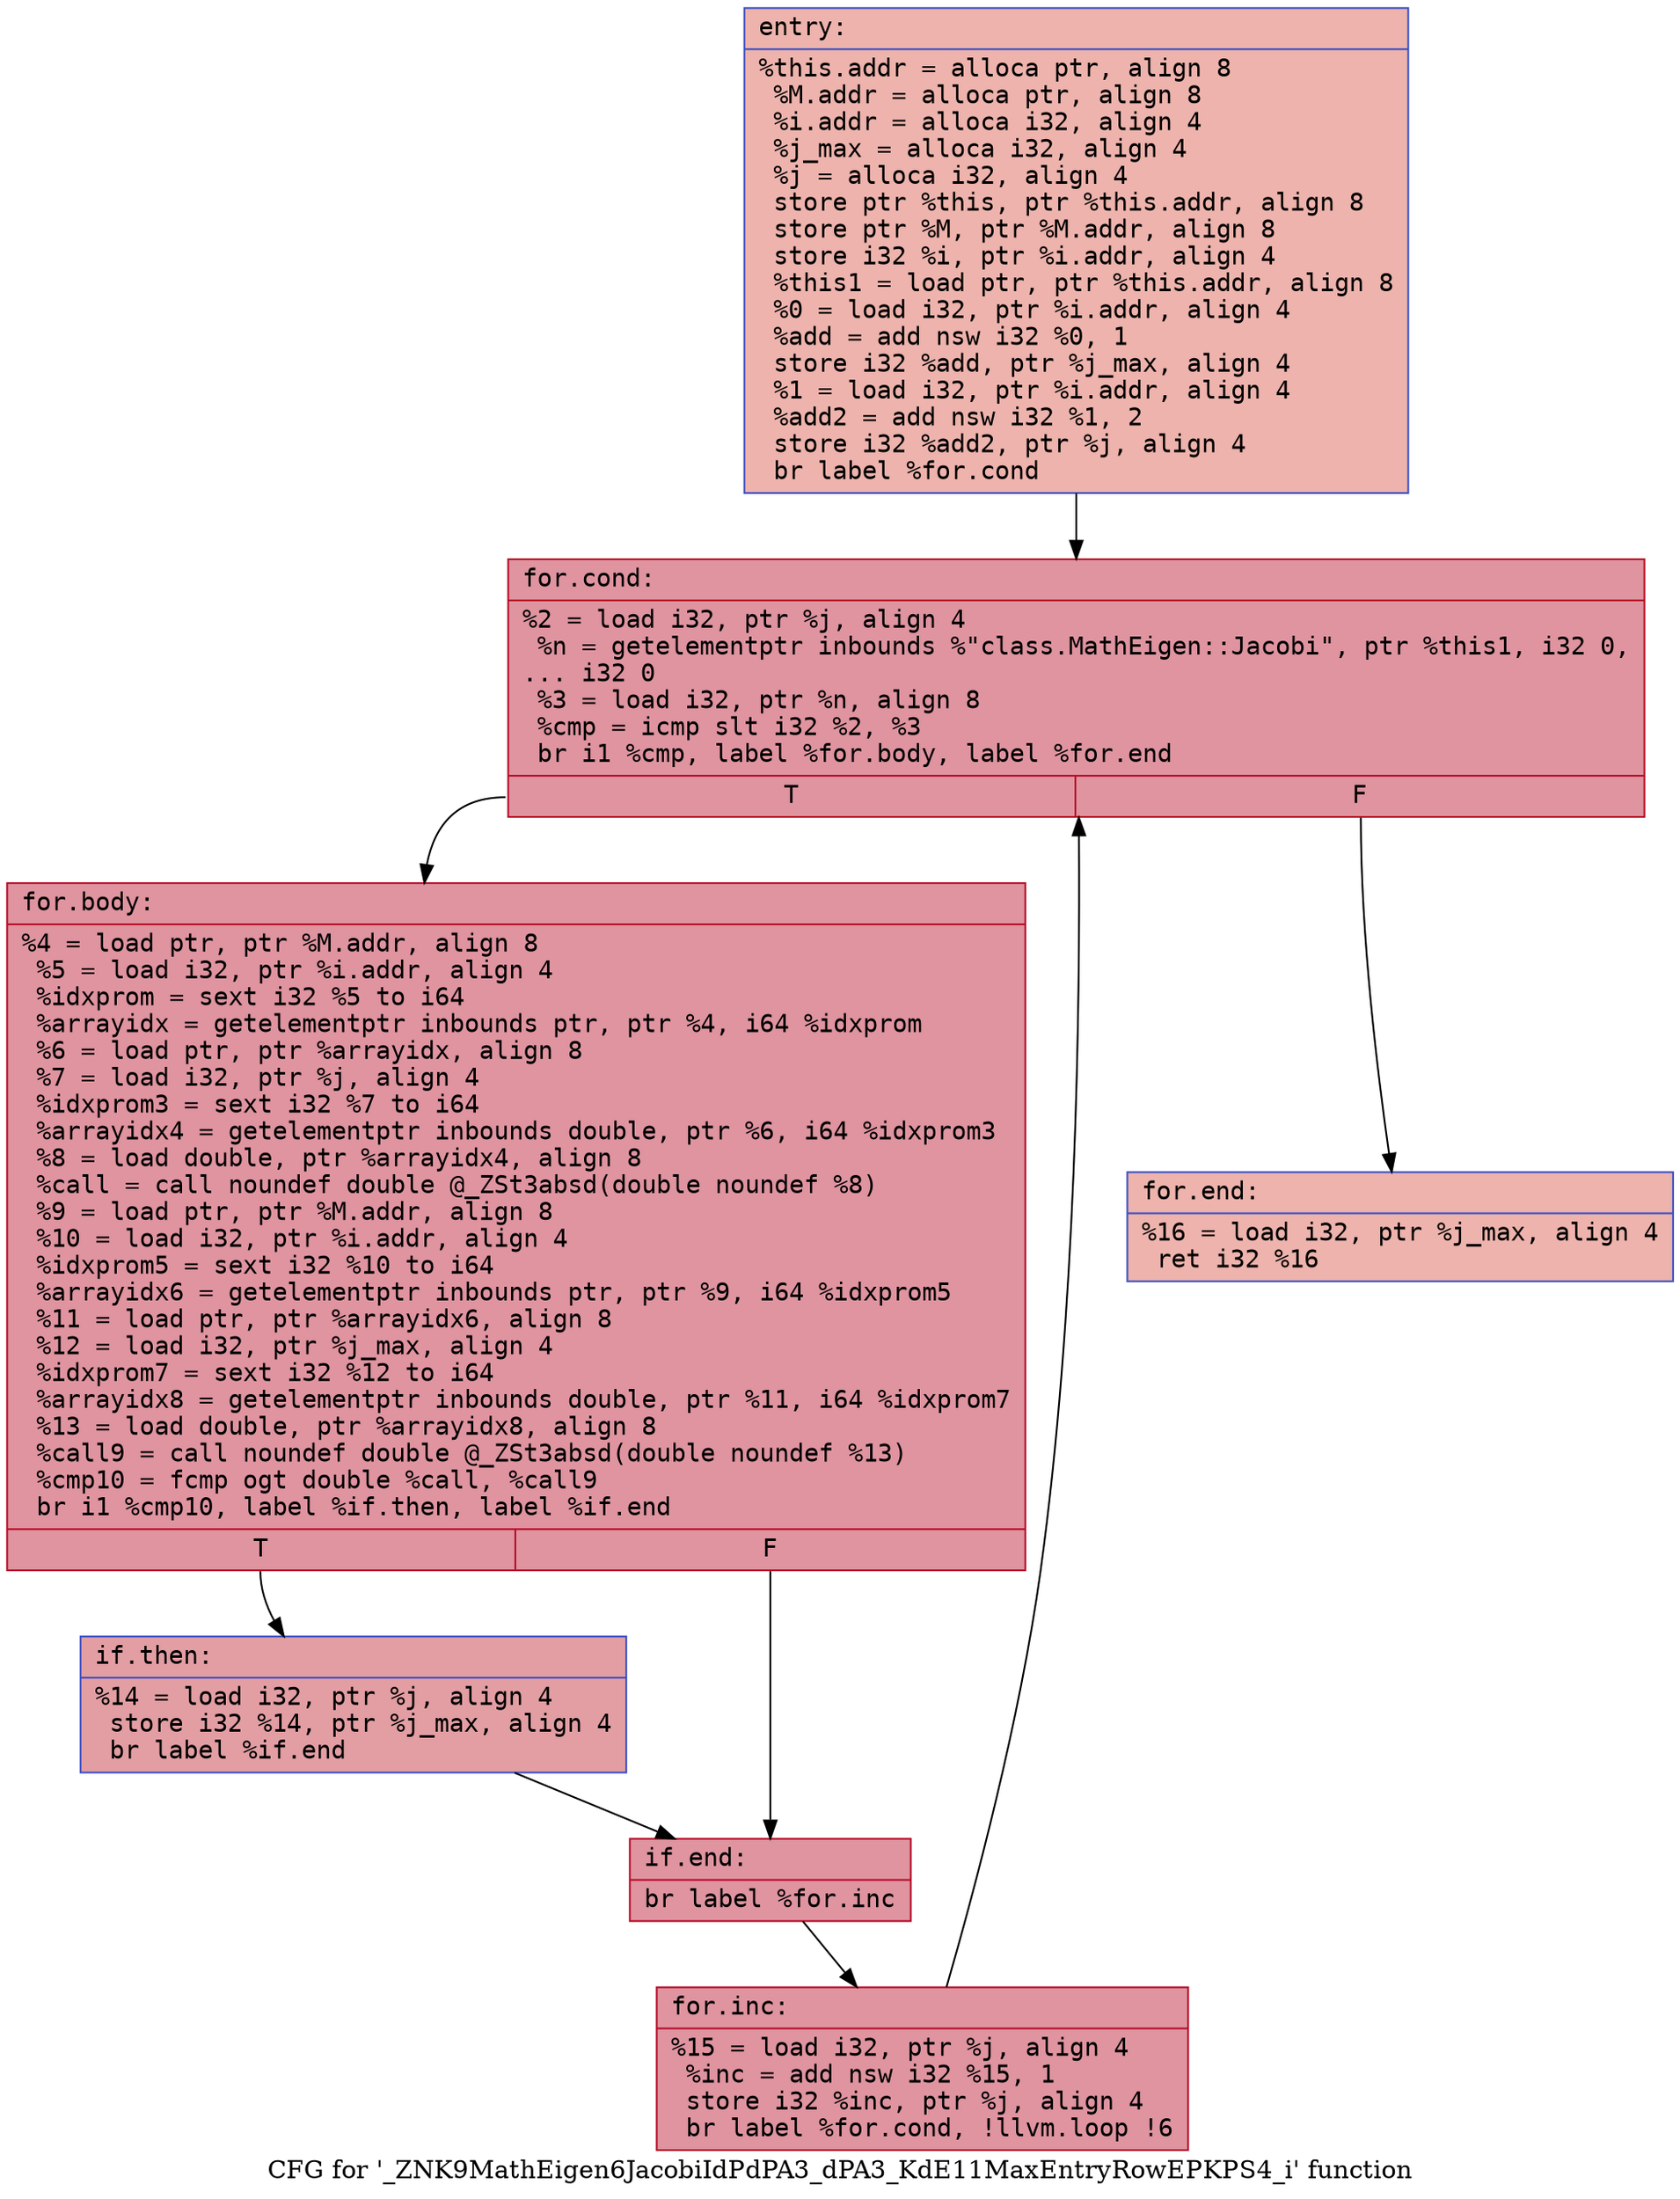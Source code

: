 digraph "CFG for '_ZNK9MathEigen6JacobiIdPdPA3_dPA3_KdE11MaxEntryRowEPKPS4_i' function" {
	label="CFG for '_ZNK9MathEigen6JacobiIdPdPA3_dPA3_KdE11MaxEntryRowEPKPS4_i' function";

	Node0x560092478970 [shape=record,color="#3d50c3ff", style=filled, fillcolor="#d6524470" fontname="Courier",label="{entry:\l|  %this.addr = alloca ptr, align 8\l  %M.addr = alloca ptr, align 8\l  %i.addr = alloca i32, align 4\l  %j_max = alloca i32, align 4\l  %j = alloca i32, align 4\l  store ptr %this, ptr %this.addr, align 8\l  store ptr %M, ptr %M.addr, align 8\l  store i32 %i, ptr %i.addr, align 4\l  %this1 = load ptr, ptr %this.addr, align 8\l  %0 = load i32, ptr %i.addr, align 4\l  %add = add nsw i32 %0, 1\l  store i32 %add, ptr %j_max, align 4\l  %1 = load i32, ptr %i.addr, align 4\l  %add2 = add nsw i32 %1, 2\l  store i32 %add2, ptr %j, align 4\l  br label %for.cond\l}"];
	Node0x560092478970 -> Node0x5600924789c0[tooltip="entry -> for.cond\nProbability 100.00%" ];
	Node0x5600924789c0 [shape=record,color="#b70d28ff", style=filled, fillcolor="#b70d2870" fontname="Courier",label="{for.cond:\l|  %2 = load i32, ptr %j, align 4\l  %n = getelementptr inbounds %\"class.MathEigen::Jacobi\", ptr %this1, i32 0,\l... i32 0\l  %3 = load i32, ptr %n, align 8\l  %cmp = icmp slt i32 %2, %3\l  br i1 %cmp, label %for.body, label %for.end\l|{<s0>T|<s1>F}}"];
	Node0x5600924789c0:s0 -> Node0x560092479930[tooltip="for.cond -> for.body\nProbability 96.88%" ];
	Node0x5600924789c0:s1 -> Node0x5600924799b0[tooltip="for.cond -> for.end\nProbability 3.12%" ];
	Node0x560092479930 [shape=record,color="#b70d28ff", style=filled, fillcolor="#b70d2870" fontname="Courier",label="{for.body:\l|  %4 = load ptr, ptr %M.addr, align 8\l  %5 = load i32, ptr %i.addr, align 4\l  %idxprom = sext i32 %5 to i64\l  %arrayidx = getelementptr inbounds ptr, ptr %4, i64 %idxprom\l  %6 = load ptr, ptr %arrayidx, align 8\l  %7 = load i32, ptr %j, align 4\l  %idxprom3 = sext i32 %7 to i64\l  %arrayidx4 = getelementptr inbounds double, ptr %6, i64 %idxprom3\l  %8 = load double, ptr %arrayidx4, align 8\l  %call = call noundef double @_ZSt3absd(double noundef %8)\l  %9 = load ptr, ptr %M.addr, align 8\l  %10 = load i32, ptr %i.addr, align 4\l  %idxprom5 = sext i32 %10 to i64\l  %arrayidx6 = getelementptr inbounds ptr, ptr %9, i64 %idxprom5\l  %11 = load ptr, ptr %arrayidx6, align 8\l  %12 = load i32, ptr %j_max, align 4\l  %idxprom7 = sext i32 %12 to i64\l  %arrayidx8 = getelementptr inbounds double, ptr %11, i64 %idxprom7\l  %13 = load double, ptr %arrayidx8, align 8\l  %call9 = call noundef double @_ZSt3absd(double noundef %13)\l  %cmp10 = fcmp ogt double %call, %call9\l  br i1 %cmp10, label %if.then, label %if.end\l|{<s0>T|<s1>F}}"];
	Node0x560092479930:s0 -> Node0x56009247abf0[tooltip="for.body -> if.then\nProbability 50.00%" ];
	Node0x560092479930:s1 -> Node0x56009247ac60[tooltip="for.body -> if.end\nProbability 50.00%" ];
	Node0x56009247abf0 [shape=record,color="#3d50c3ff", style=filled, fillcolor="#be242e70" fontname="Courier",label="{if.then:\l|  %14 = load i32, ptr %j, align 4\l  store i32 %14, ptr %j_max, align 4\l  br label %if.end\l}"];
	Node0x56009247abf0 -> Node0x56009247ac60[tooltip="if.then -> if.end\nProbability 100.00%" ];
	Node0x56009247ac60 [shape=record,color="#b70d28ff", style=filled, fillcolor="#b70d2870" fontname="Courier",label="{if.end:\l|  br label %for.inc\l}"];
	Node0x56009247ac60 -> Node0x56009247af10[tooltip="if.end -> for.inc\nProbability 100.00%" ];
	Node0x56009247af10 [shape=record,color="#b70d28ff", style=filled, fillcolor="#b70d2870" fontname="Courier",label="{for.inc:\l|  %15 = load i32, ptr %j, align 4\l  %inc = add nsw i32 %15, 1\l  store i32 %inc, ptr %j, align 4\l  br label %for.cond, !llvm.loop !6\l}"];
	Node0x56009247af10 -> Node0x5600924789c0[tooltip="for.inc -> for.cond\nProbability 100.00%" ];
	Node0x5600924799b0 [shape=record,color="#3d50c3ff", style=filled, fillcolor="#d6524470" fontname="Courier",label="{for.end:\l|  %16 = load i32, ptr %j_max, align 4\l  ret i32 %16\l}"];
}
